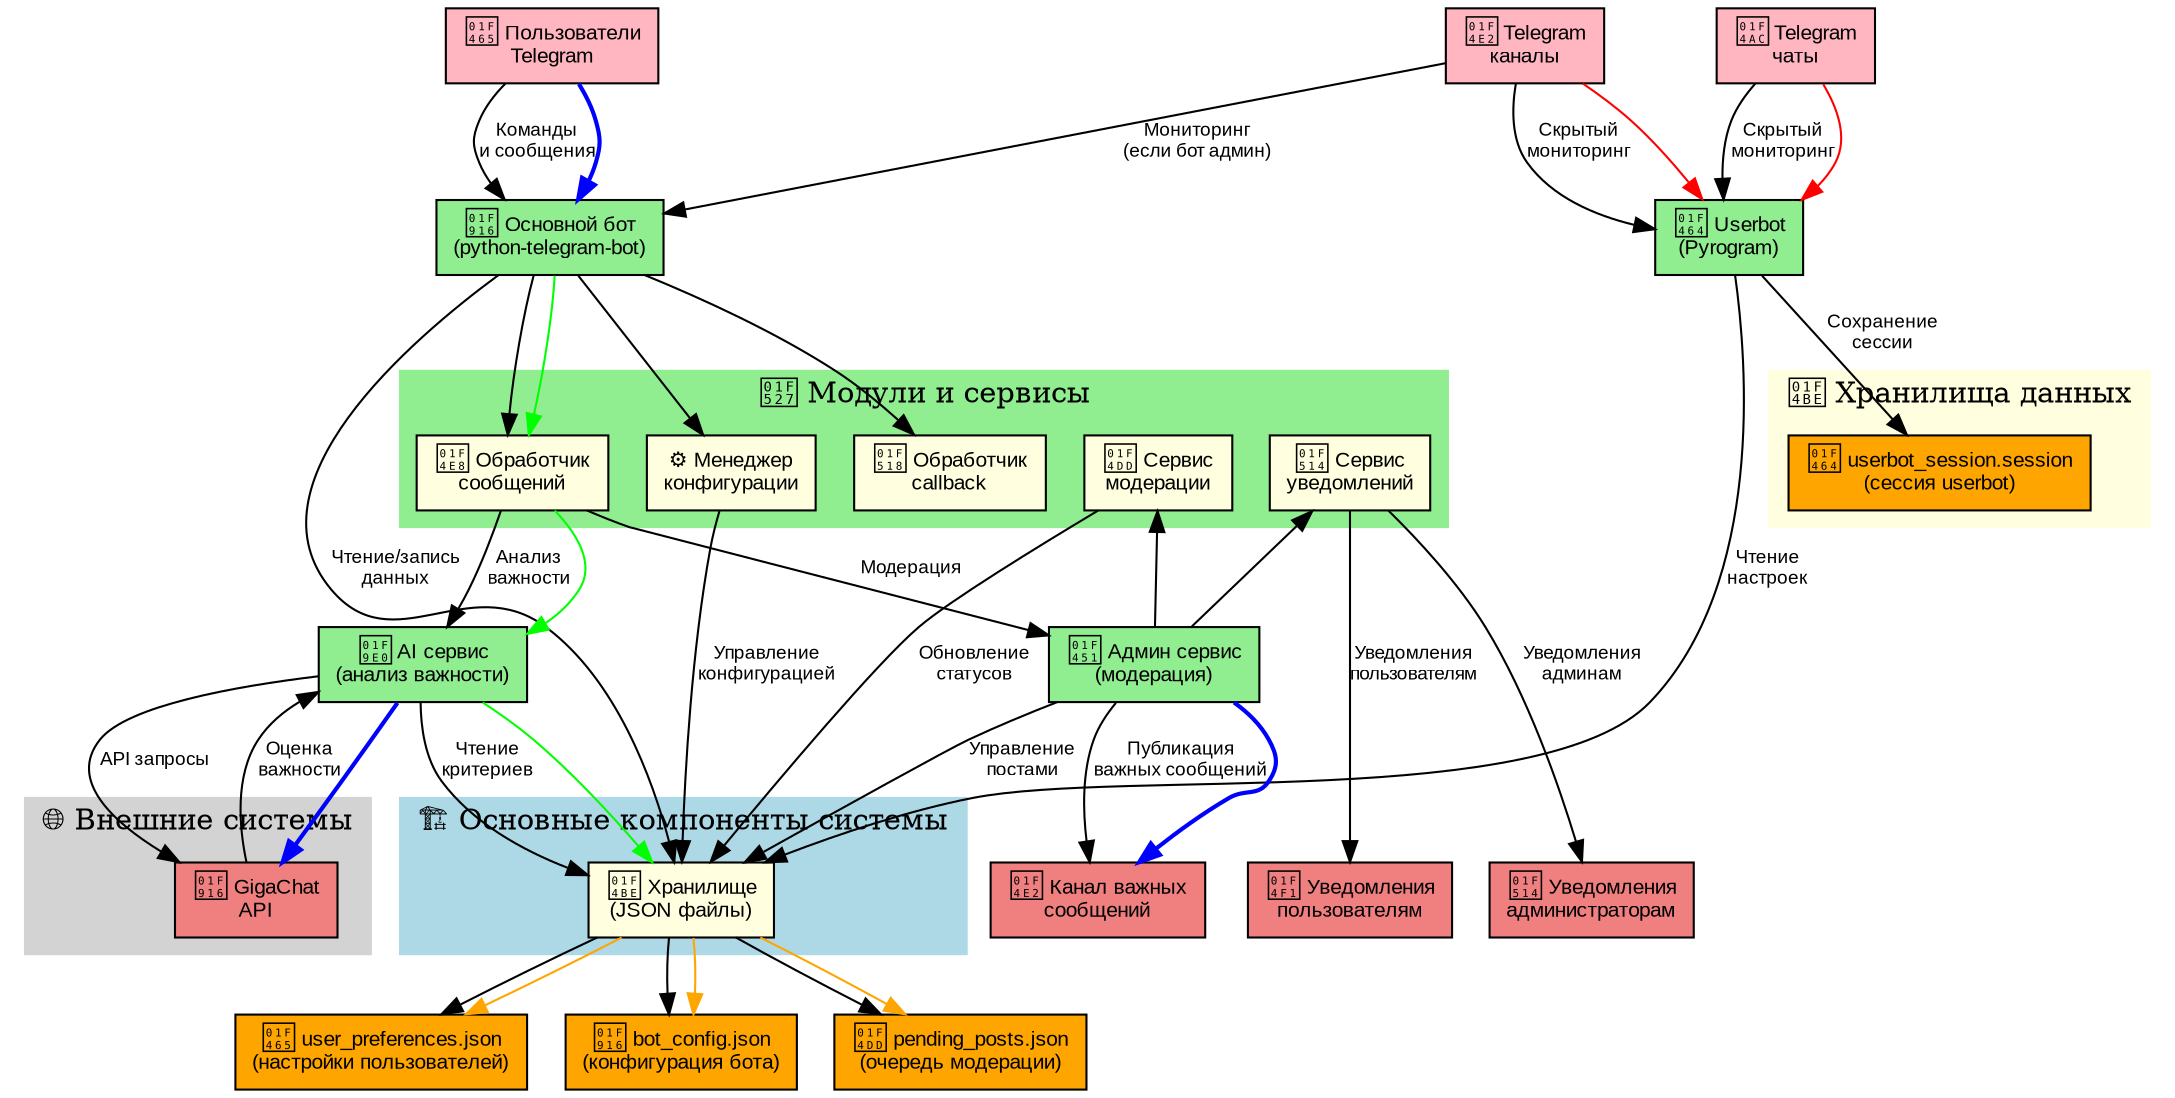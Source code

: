 digraph SystemArchitecture {
    // Настройки графа
    rankdir=TB;
    node [shape=box, style=filled, fontname="Arial", fontsize=10];
    edge [fontname="Arial", fontsize=9];
    
    // Пользователи и внешние системы
    subgraph cluster_external {
        label="🌐 Внешние системы";
        style=filled;
        color=lightgrey;
        
        telegram_users [label="👥 Пользователи\nTelegram", fillcolor=lightpink];
        telegram_channels [label="📢 Telegram\nканалы", fillcolor=lightpink];
        telegram_chats [label="💬 Telegram\nчаты", fillcolor=lightpink];
        giga_chat_api [label="🤖 GigaChat\nAPI", fillcolor=lightcoral];
    }
    
    // Основные компоненты системы
    subgraph cluster_core {
        label="🏗️ Основные компоненты системы";
        style=filled;
        color=lightblue;
        
        main_bot [label="🤖 Основной бот\n(python-telegram-bot)", fillcolor=lightgreen];
        userbot [label="👤 Userbot\n(Pyrogram)", fillcolor=lightgreen];
        ai_service [label="🧠 AI сервис\n(анализ важности)", fillcolor=lightgreen];
        admin_service [label="👑 Админ сервис\n(модерация)", fillcolor=lightgreen];
        storage [label="💾 Хранилище\n(JSON файлы)", fillcolor=lightyellow];
    }
    
    // Модули и сервисы
    subgraph cluster_modules {
        label="🔧 Модули и сервисы";
        style=filled;
        color=lightgreen;
        
        message_handler [label="📨 Обработчик\nсообщений", fillcolor=lightyellow];
        callback_handler [label="🔘 Обработчик\ncallback", fillcolor=lightyellow];
        config_manager [label="⚙️ Менеджер\nконфигурации", fillcolor=lightyellow];
        notification_service [label="🔔 Сервис\nуведомлений", fillcolor=lightyellow];
        moderation_service [label="📝 Сервис\nмодерации", fillcolor=lightyellow];
    }
    
    // Хранилища данных
    subgraph cluster_storage {
        label="💾 Хранилища данных";
        style=filled;
        color=lightyellow;
        
        user_prefs_db [label="👥 user_preferences.json\n(настройки пользователей)", fillcolor=orange];
        bot_config_db [label="🤖 bot_config.json\n(конфигурация бота)", fillcolor=orange];
        pending_posts_db [label="📝 pending_posts.json\n(очередь модерации)", fillcolor=orange];
        userbot_session [label="👤 userbot_session.session\n(сессия userbot)", fillcolor=orange];
    }
    
    // Каналы публикации
    subgraph cluster_output {
        label="📤 Выходные каналы";
        style=filled;
        color=lightpink;
        
        important_channel [label="📢 Канал важных\nсообщений", fillcolor=lightcoral];
        admin_notifications [label="🔔 Уведомления\nадминистраторам", fillcolor=lightcoral];
        user_notifications [label="📱 Уведомления\nпользователям", fillcolor=lightcoral];
    }
    
    // Связи с внешними системами
    telegram_users -> main_bot [label="Команды\nи сообщения"];
    telegram_channels -> main_bot [label="Мониторинг\n(если бот админ)"];
    telegram_channels -> userbot [label="Скрытый\nмониторинг"];
    telegram_chats -> userbot [label="Скрытый\nмониторинг"];
    
    // Связи между компонентами
    main_bot -> message_handler;
    main_bot -> callback_handler;
    main_bot -> config_manager;
    
    message_handler -> ai_service [label="Анализ\nважности"];
    message_handler -> admin_service [label="Модерация"];
    
    ai_service -> giga_chat_api [label="API запросы"];
    giga_chat_api -> ai_service [label="Оценка\nважности"];
    
    admin_service -> moderation_service;
    admin_service -> notification_service;
    
    // Связи с хранилищами
    storage -> user_prefs_db;
    storage -> bot_config_db;
    storage -> pending_posts_db;
    
    main_bot -> storage [label="Чтение/запись\nданных"];
    userbot -> storage [label="Чтение\nнастроек"];
    ai_service -> storage [label="Чтение\nкритериев"];
    admin_service -> storage [label="Управление\nпостами"];
    
    userbot -> userbot_session [label="Сохранение\nсессии"];
    
    // Выходные связи
    admin_service -> important_channel [label="Публикация\nважных сообщений"];
    notification_service -> admin_notifications [label="Уведомления\nадминам"];
    notification_service -> user_notifications [label="Уведомления\nпользователям"];
    
    // Дополнительные связи
    config_manager -> storage [label="Управление\nконфигурацией"];
    moderation_service -> storage [label="Обновление\nстатусов"];
    
    // Стили для лучшей читаемости
    edge [color=blue, penwidth=2];
    telegram_users -> main_bot;
    ai_service -> giga_chat_api;
    admin_service -> important_channel;
    
    edge [color=green, penwidth=1];
    main_bot -> message_handler;
    message_handler -> ai_service;
    ai_service -> storage;
    
    edge [color=orange, penwidth=1];
    storage -> user_prefs_db;
    storage -> bot_config_db;
    storage -> pending_posts_db;
    
    edge [color=red, penwidth=1];
    telegram_channels -> userbot;
    telegram_chats -> userbot;
    
    // Группировка по уровням
    {rank=same; telegram_users; telegram_channels; telegram_chats}
    {rank=same; main_bot; userbot}
    {rank=same; ai_service; admin_service}
    {rank=same; user_prefs_db; bot_config_db; pending_posts_db}
    {rank=same; important_channel; admin_notifications; user_notifications}
} 